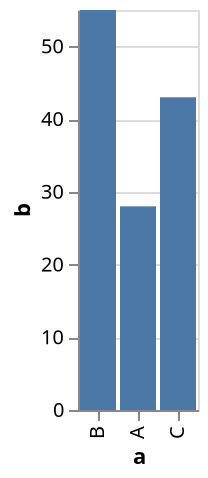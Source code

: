 {
  "$schema": "https://vega.github.io/schema/vega-lite/v4.json",
  "data": {
    "values": [{"a": "A", "b": 28}, {"a": "B", "b": 55}, {"a": "C", "b": 43}]
  },
  "mark": "bar",
  "encoding": {
    "x": {"field": "a", "type": "ordinal", "sort": ["B", "A", "C"]},
    "y": {"field": "b", "type": "quantitative"}
  },
  "autosize": {"type": "pad"}
}